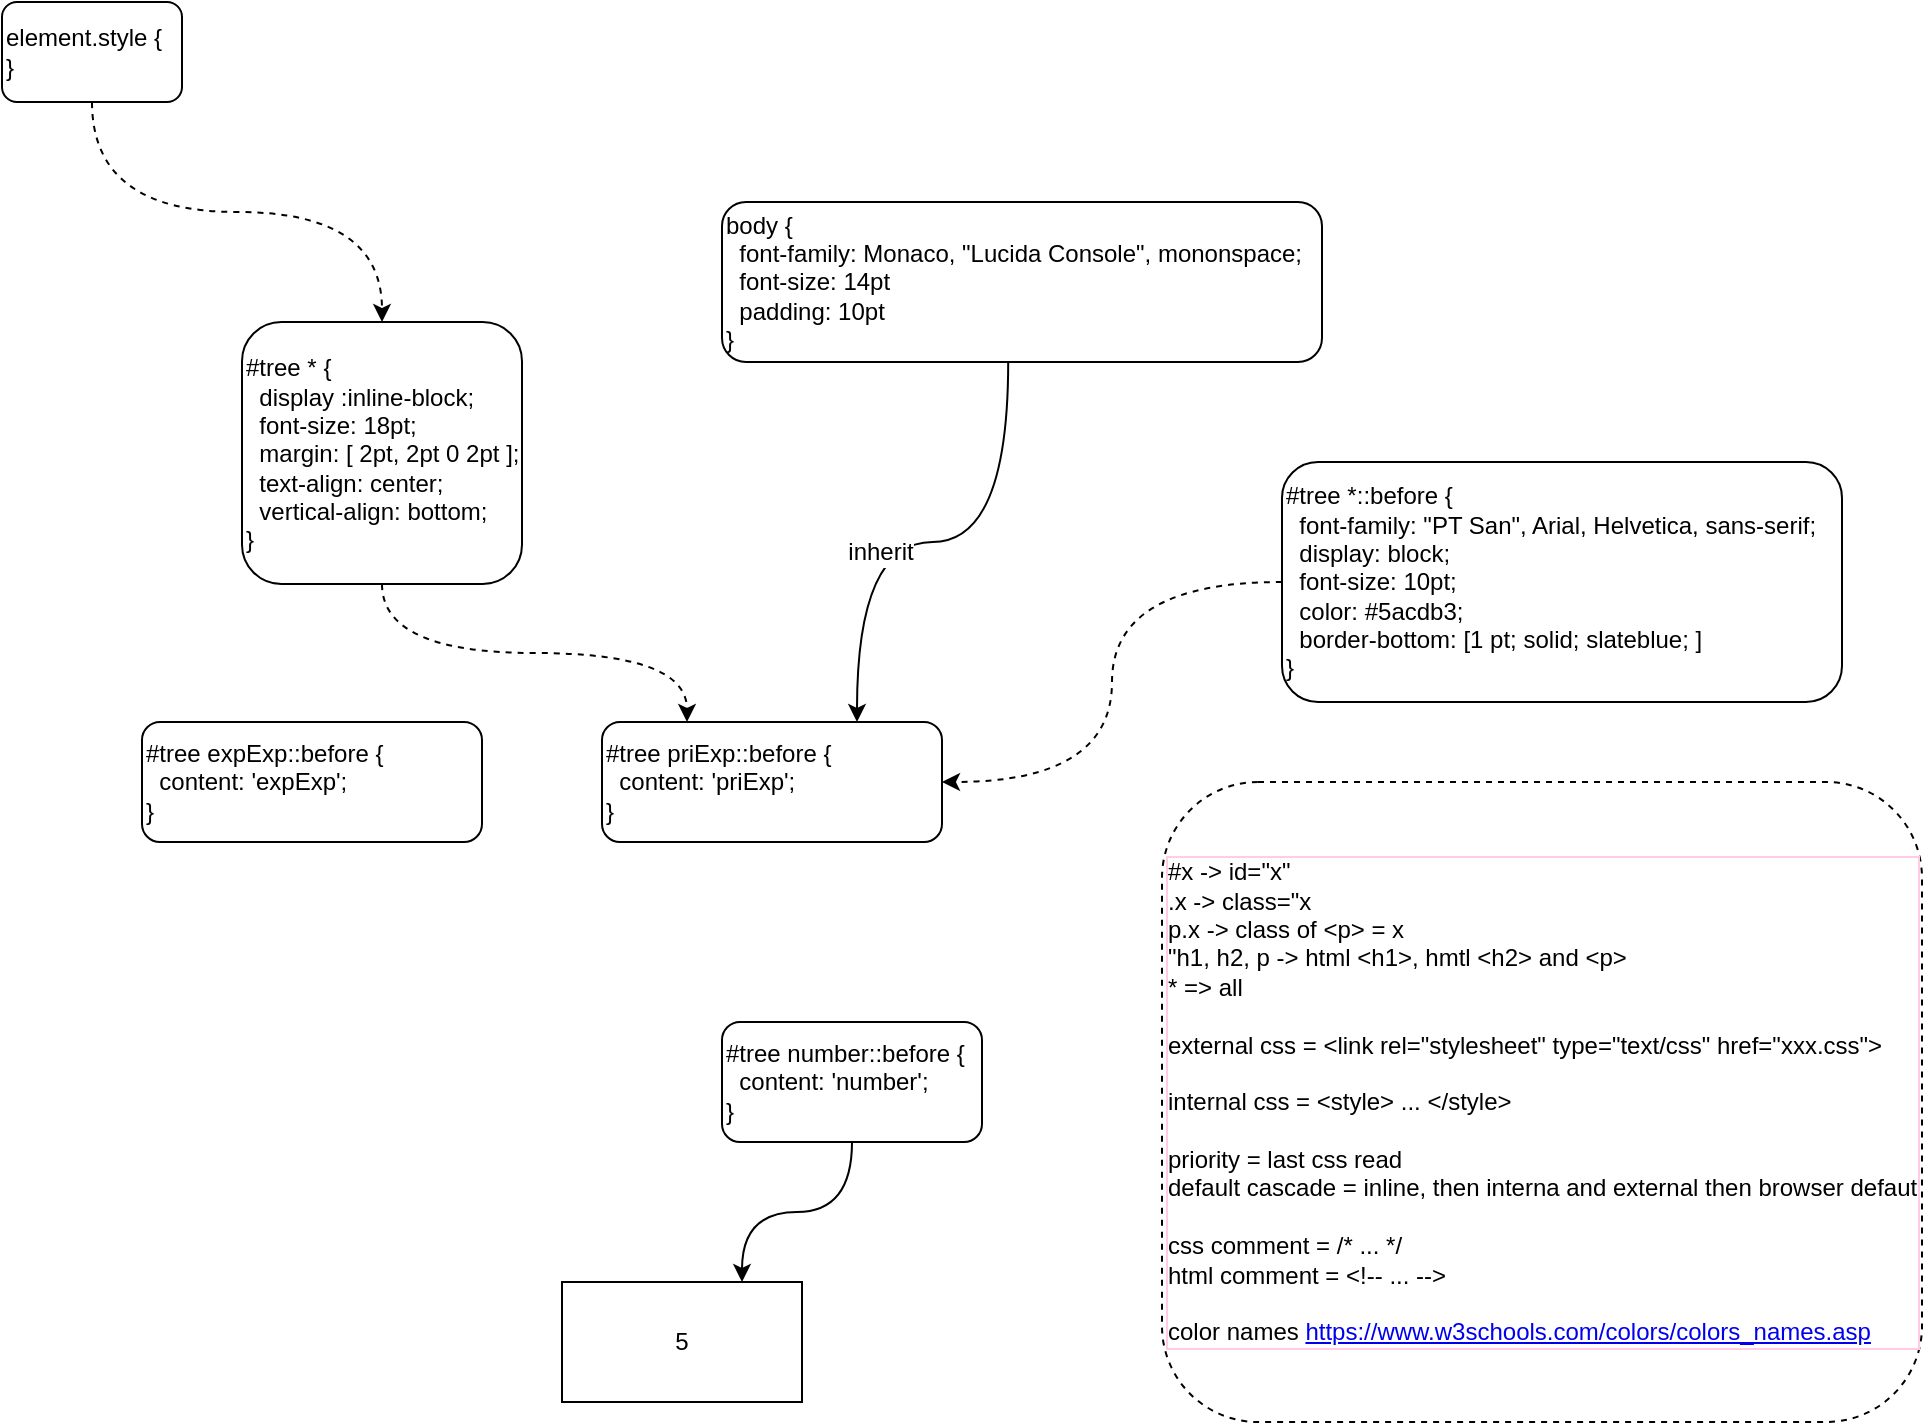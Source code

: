<mxfile version="12.4.2" type="device" pages="1"><diagram id="8pKn2JKJGQacxfFYzX-w" name="Page-1"><mxGraphModel dx="1106" dy="768" grid="1" gridSize="10" guides="1" tooltips="1" connect="1" arrows="1" fold="1" page="1" pageScale="1" pageWidth="1100" pageHeight="850" math="0" shadow="0"><root><mxCell id="0"/><mxCell id="1" parent="0"/><mxCell id="U5ZfiPAOlIvYlVsZtRD6-1" value="5" style="rounded=0;whiteSpace=wrap;html=1;" vertex="1" parent="1"><mxGeometry x="360" y="680" width="120" height="60" as="geometry"/></mxCell><mxCell id="U5ZfiPAOlIvYlVsZtRD6-7" style="edgeStyle=orthogonalEdgeStyle;curved=1;orthogonalLoop=1;jettySize=auto;html=1;exitX=0;exitY=0.5;exitDx=0;exitDy=0;dashed=1;entryX=1;entryY=0.5;entryDx=0;entryDy=0;" edge="1" parent="1" source="U5ZfiPAOlIvYlVsZtRD6-2" target="U5ZfiPAOlIvYlVsZtRD6-6"><mxGeometry relative="1" as="geometry"/></mxCell><mxCell id="U5ZfiPAOlIvYlVsZtRD6-2" value="#tree *::before {&lt;br&gt;&amp;nbsp; font-family: &quot;PT San&quot;, Arial, Helvetica, sans-serif;&amp;nbsp;&lt;br&gt;&lt;div&gt;&lt;span&gt;&amp;nbsp; display: block;&lt;/span&gt;&lt;br&gt;&lt;/div&gt;&lt;div&gt;&lt;span&gt;&amp;nbsp; font-size: 10pt;&lt;/span&gt;&lt;/div&gt;&lt;div&gt;&lt;span&gt;&amp;nbsp; color: #5acdb3;&lt;/span&gt;&lt;/div&gt;&lt;div&gt;&lt;span&gt;&amp;nbsp; border-bottom: [1 pt; solid; slateblue; ]&lt;/span&gt;&lt;/div&gt;&lt;div&gt;}&lt;/div&gt;" style="rounded=1;whiteSpace=wrap;html=1;align=left;" vertex="1" parent="1"><mxGeometry x="720" y="270" width="280" height="120" as="geometry"/></mxCell><mxCell id="U5ZfiPAOlIvYlVsZtRD6-5" style="edgeStyle=orthogonalEdgeStyle;orthogonalLoop=1;jettySize=auto;html=1;exitX=0.5;exitY=1;exitDx=0;exitDy=0;entryX=0.75;entryY=0;entryDx=0;entryDy=0;curved=1;" edge="1" parent="1" source="U5ZfiPAOlIvYlVsZtRD6-3" target="U5ZfiPAOlIvYlVsZtRD6-1"><mxGeometry relative="1" as="geometry"/></mxCell><mxCell id="U5ZfiPAOlIvYlVsZtRD6-3" value="#tree number::before {&lt;br&gt;&amp;nbsp; content: 'number';&lt;br&gt;&lt;div&gt;&lt;span&gt;}&lt;/span&gt;&lt;/div&gt;" style="rounded=1;whiteSpace=wrap;html=1;align=left;" vertex="1" parent="1"><mxGeometry x="440" y="550" width="130" height="60" as="geometry"/></mxCell><mxCell id="U5ZfiPAOlIvYlVsZtRD6-6" value="#tree priExp::before {&lt;br&gt;&amp;nbsp; content: 'priExp';&lt;br&gt;&lt;div&gt;&lt;span&gt;}&lt;/span&gt;&lt;/div&gt;" style="rounded=1;whiteSpace=wrap;html=1;align=left;" vertex="1" parent="1"><mxGeometry x="380" y="400" width="170" height="60" as="geometry"/></mxCell><mxCell id="U5ZfiPAOlIvYlVsZtRD6-8" style="edgeStyle=orthogonalEdgeStyle;curved=1;orthogonalLoop=1;jettySize=auto;html=1;exitX=0.5;exitY=1;exitDx=0;exitDy=0;" edge="1" parent="1" source="U5ZfiPAOlIvYlVsZtRD6-3" target="U5ZfiPAOlIvYlVsZtRD6-3"><mxGeometry relative="1" as="geometry"/></mxCell><mxCell id="U5ZfiPAOlIvYlVsZtRD6-13" style="edgeStyle=orthogonalEdgeStyle;curved=1;orthogonalLoop=1;jettySize=auto;html=1;entryX=0.75;entryY=0;entryDx=0;entryDy=0;exitX=0.477;exitY=1;exitDx=0;exitDy=0;exitPerimeter=0;" edge="1" parent="1" source="U5ZfiPAOlIvYlVsZtRD6-12" target="U5ZfiPAOlIvYlVsZtRD6-6"><mxGeometry relative="1" as="geometry"/></mxCell><mxCell id="U5ZfiPAOlIvYlVsZtRD6-19" value="inherit" style="text;html=1;align=center;verticalAlign=middle;resizable=0;points=[];;labelBackgroundColor=#ffffff;" vertex="1" connectable="0" parent="U5ZfiPAOlIvYlVsZtRD6-13"><mxGeometry x="0.206" y="5" relative="1" as="geometry"><mxPoint as="offset"/></mxGeometry></mxCell><mxCell id="U5ZfiPAOlIvYlVsZtRD6-12" value="body {&lt;br&gt;&amp;nbsp; font-family: Monaco, &quot;Lucida Console&quot;, mononspace;&lt;br&gt;&amp;nbsp; font-size: 14pt&lt;br&gt;&amp;nbsp; padding: 10pt&lt;br&gt;}" style="rounded=1;whiteSpace=wrap;html=1;align=left;" vertex="1" parent="1"><mxGeometry x="440" y="140" width="300" height="80" as="geometry"/></mxCell><mxCell id="U5ZfiPAOlIvYlVsZtRD6-17" style="edgeStyle=orthogonalEdgeStyle;curved=1;orthogonalLoop=1;jettySize=auto;html=1;exitX=0.5;exitY=1;exitDx=0;exitDy=0;entryX=0.5;entryY=0;entryDx=0;entryDy=0;dashed=1;" edge="1" parent="1" source="U5ZfiPAOlIvYlVsZtRD6-14" target="U5ZfiPAOlIvYlVsZtRD6-15"><mxGeometry relative="1" as="geometry"/></mxCell><mxCell id="U5ZfiPAOlIvYlVsZtRD6-14" value="element.style {&lt;br&gt;}" style="rounded=1;whiteSpace=wrap;html=1;align=left;" vertex="1" parent="1"><mxGeometry x="80" y="40" width="90" height="50" as="geometry"/></mxCell><mxCell id="U5ZfiPAOlIvYlVsZtRD6-16" style="edgeStyle=orthogonalEdgeStyle;curved=1;orthogonalLoop=1;jettySize=auto;html=1;exitX=0.5;exitY=1;exitDx=0;exitDy=0;entryX=0.25;entryY=0;entryDx=0;entryDy=0;dashed=1;" edge="1" parent="1" source="U5ZfiPAOlIvYlVsZtRD6-15" target="U5ZfiPAOlIvYlVsZtRD6-6"><mxGeometry relative="1" as="geometry"/></mxCell><mxCell id="U5ZfiPAOlIvYlVsZtRD6-15" value="#tree * {&lt;br&gt;&amp;nbsp; display :inline-block;&lt;br&gt;&amp;nbsp; font-size: 18pt;&amp;nbsp;&lt;br&gt;&amp;nbsp; margin: [ 2pt, 2pt 0 2pt ];&lt;br&gt;&amp;nbsp; text-align: center;&lt;br&gt;&amp;nbsp; vertical-align: bottom;&lt;br&gt;}" style="rounded=1;whiteSpace=wrap;html=1;align=left;" vertex="1" parent="1"><mxGeometry x="200" y="200" width="140" height="131" as="geometry"/></mxCell><mxCell id="U5ZfiPAOlIvYlVsZtRD6-18" value="#tree expExp::before {&lt;br&gt;&amp;nbsp; content: 'expExp';&lt;br&gt;&lt;div&gt;&lt;span&gt;}&lt;/span&gt;&lt;/div&gt;" style="rounded=1;whiteSpace=wrap;html=1;align=left;" vertex="1" parent="1"><mxGeometry x="150" y="400" width="170" height="60" as="geometry"/></mxCell><mxCell id="U5ZfiPAOlIvYlVsZtRD6-21" value="#x -&amp;gt; id=&quot;x&quot;&lt;br&gt;.x -&amp;gt; class=&quot;x&lt;br&gt;p.x -&amp;gt; class of &amp;lt;p&amp;gt; = x&lt;br&gt;&quot;h1, h2, p -&amp;gt; html &amp;lt;h1&amp;gt;, hmtl &amp;lt;h2&amp;gt; and &amp;lt;p&amp;gt;&lt;br&gt;* =&amp;gt; all&lt;br&gt;&lt;br&gt;external css = &amp;lt;link rel=&quot;stylesheet&quot; type=&quot;text/css&quot; href=&quot;xxx.css&quot;&amp;gt;&lt;br&gt;&lt;br&gt;internal css = &amp;lt;style&amp;gt; ... &amp;lt;/style&amp;gt;&lt;br&gt;&lt;br&gt;priority = last css read&lt;br&gt;default cascade = inline, then interna and external then browser defaut&lt;br&gt;&lt;br&gt;css comment = /* ... */&lt;br&gt;html comment = &amp;lt;!-- ... --&amp;gt;&lt;br&gt;&lt;br&gt;color names&amp;nbsp;&lt;a href=&quot;https://www.w3schools.com/colors/colors_names.asp&quot;&gt;https://www.w3schools.com/colors/colors_names.asp&lt;/a&gt;" style="text;html=1;strokeColor=#000000;fillColor=none;align=left;verticalAlign=middle;whiteSpace=wrap;rounded=1;labelBorderColor=#FFCCE6;dashed=1;" vertex="1" parent="1"><mxGeometry x="660" y="430" width="380" height="320" as="geometry"/></mxCell></root></mxGraphModel></diagram></mxfile>
